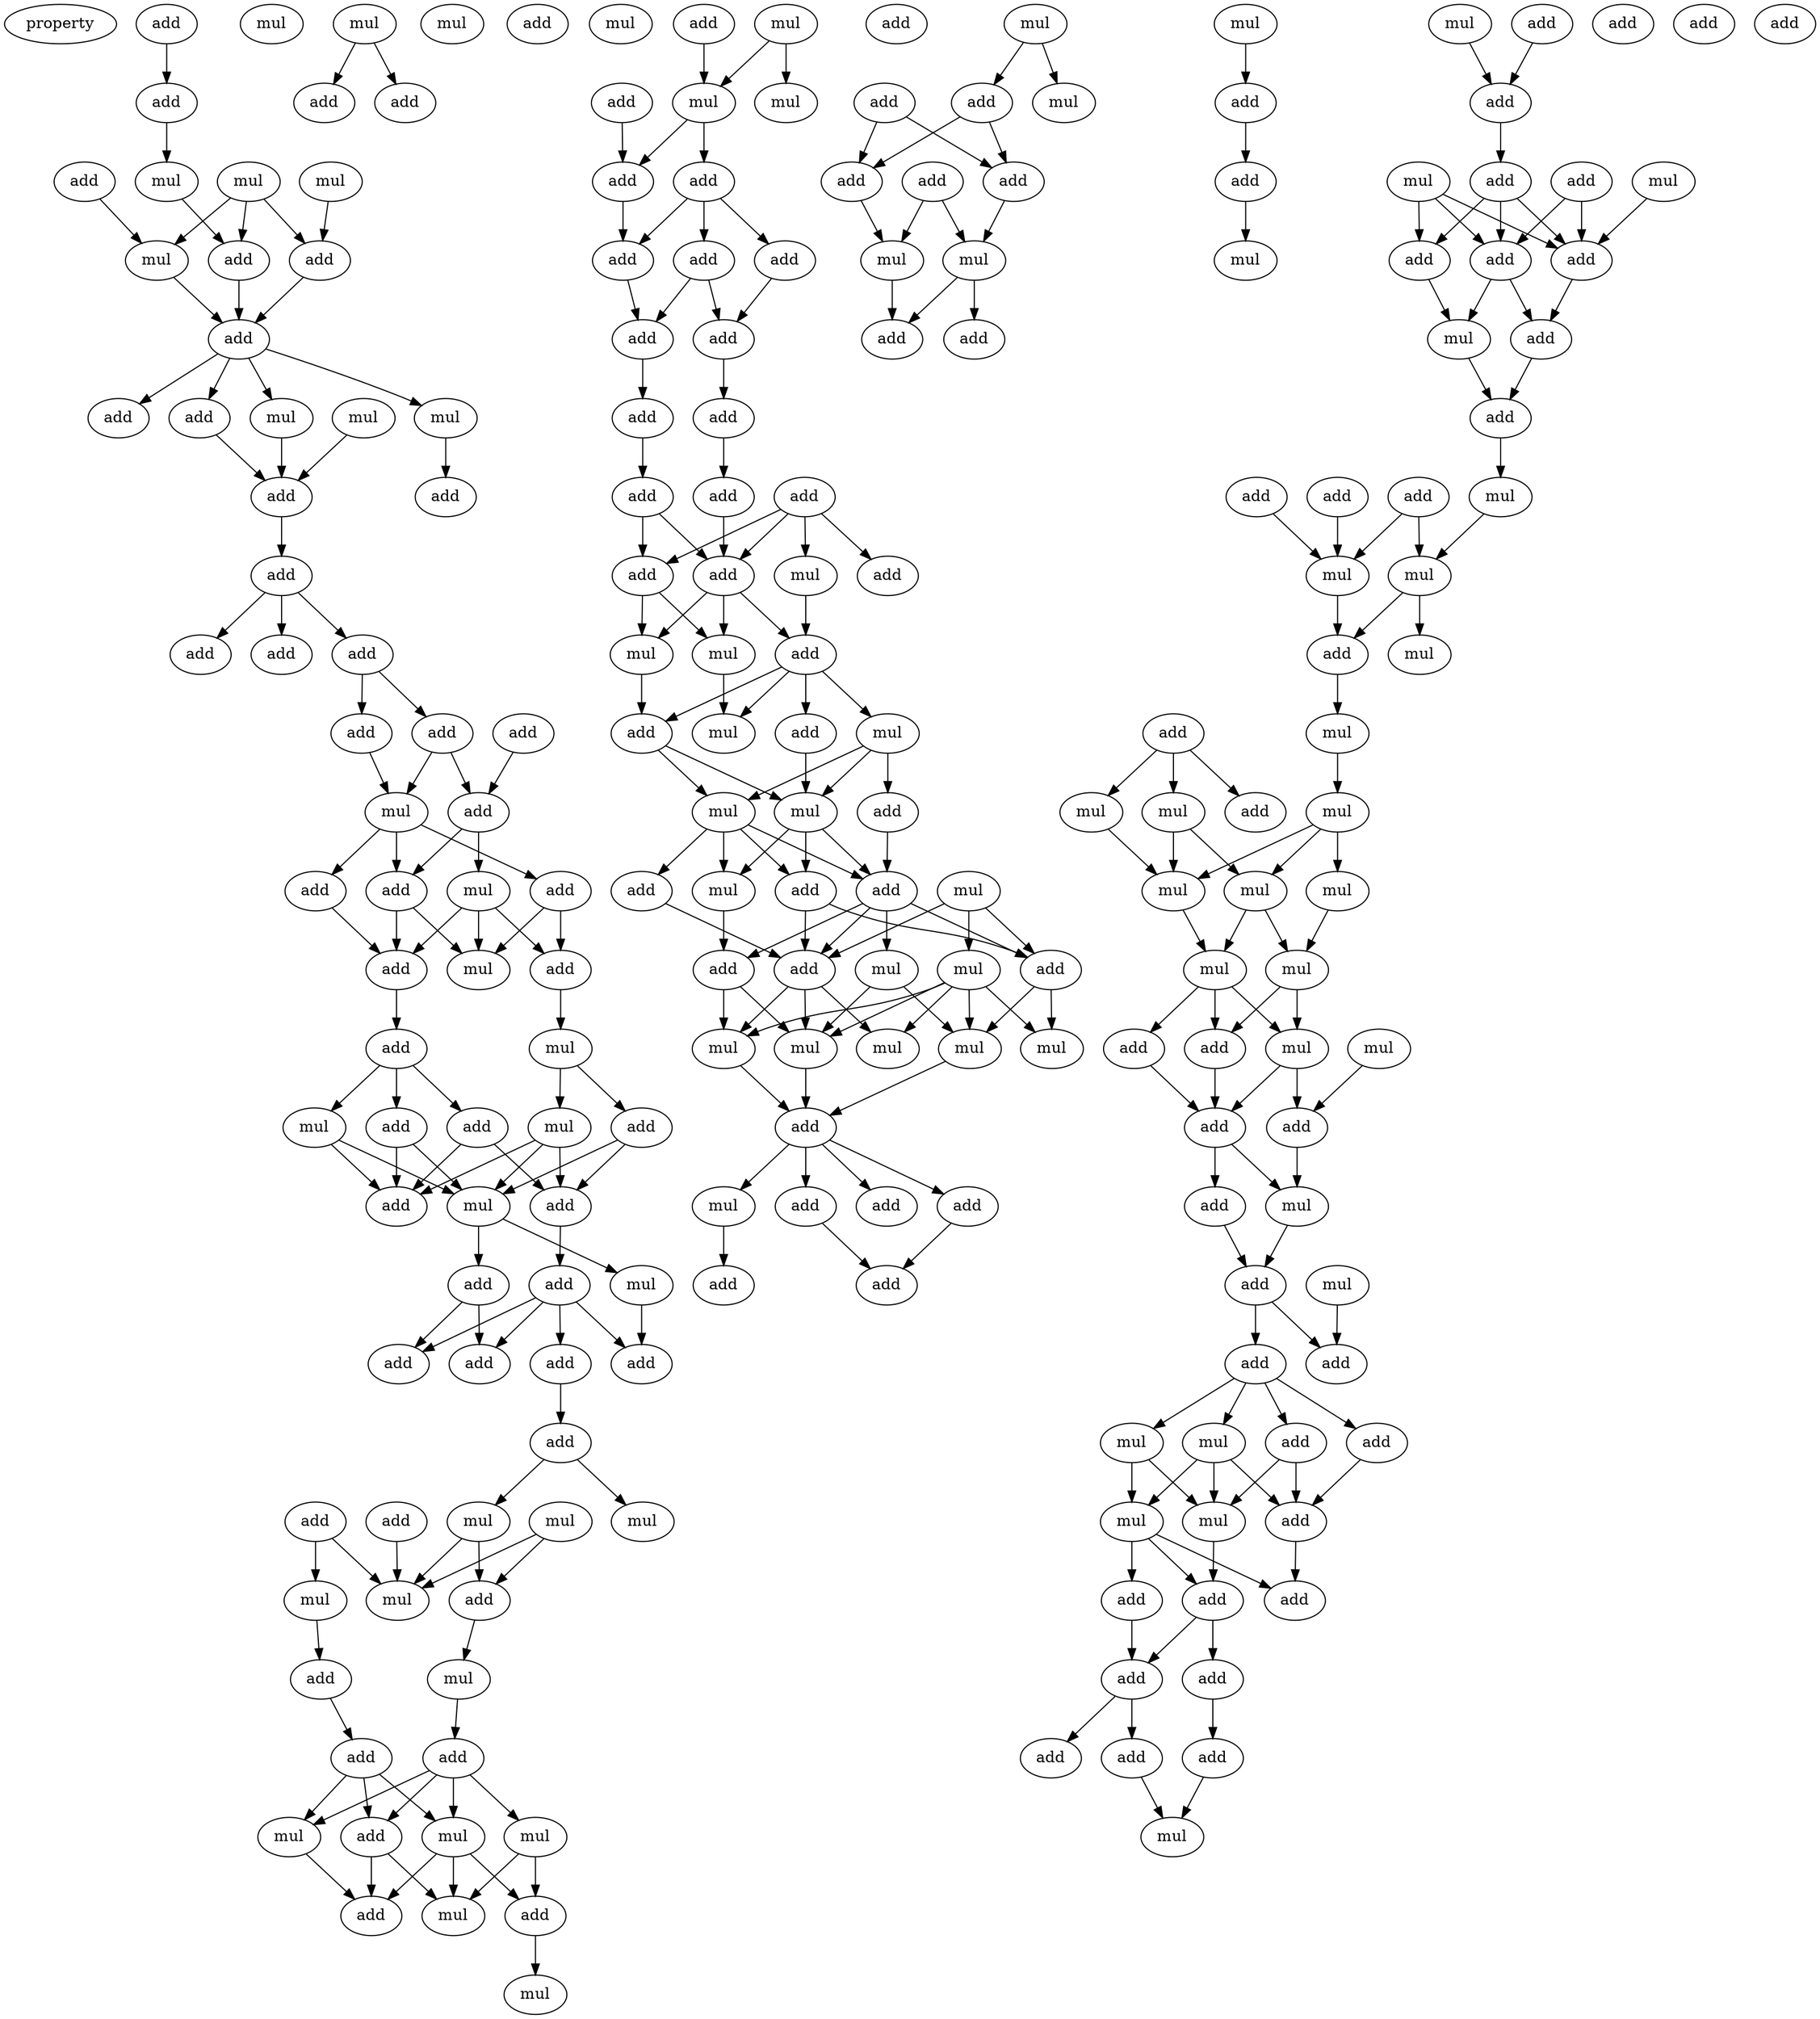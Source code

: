 digraph {
    node [fontcolor=black]
    property [mul=2,lf=1.5]
    0 [ label = add ];
    1 [ label = add ];
    2 [ label = mul ];
    3 [ label = mul ];
    4 [ label = mul ];
    5 [ label = add ];
    6 [ label = mul ];
    7 [ label = mul ];
    8 [ label = add ];
    9 [ label = add ];
    10 [ label = add ];
    11 [ label = add ];
    12 [ label = mul ];
    13 [ label = mul ];
    14 [ label = mul ];
    15 [ label = add ];
    16 [ label = add ];
    17 [ label = add ];
    18 [ label = add ];
    19 [ label = add ];
    20 [ label = add ];
    21 [ label = add ];
    22 [ label = mul ];
    23 [ label = add ];
    24 [ label = add ];
    25 [ label = add ];
    26 [ label = add ];
    27 [ label = add ];
    28 [ label = add ];
    29 [ label = mul ];
    30 [ label = add ];
    31 [ label = add ];
    32 [ label = mul ];
    33 [ label = add ];
    34 [ label = mul ];
    35 [ label = mul ];
    36 [ label = add ];
    37 [ label = add ];
    38 [ label = add ];
    39 [ label = mul ];
    40 [ label = add ];
    41 [ label = add ];
    42 [ label = mul ];
    43 [ label = mul ];
    44 [ label = add ];
    45 [ label = add ];
    46 [ label = mul ];
    47 [ label = add ];
    48 [ label = add ];
    49 [ label = add ];
    50 [ label = mul ];
    51 [ label = add ];
    52 [ label = add ];
    53 [ label = add ];
    54 [ label = add ];
    55 [ label = add ];
    56 [ label = add ];
    57 [ label = mul ];
    58 [ label = add ];
    59 [ label = mul ];
    60 [ label = mul ];
    61 [ label = mul ];
    62 [ label = mul ];
    63 [ label = add ];
    64 [ label = add ];
    65 [ label = add ];
    66 [ label = mul ];
    67 [ label = add ];
    68 [ label = add ];
    69 [ label = mul ];
    70 [ label = mul ];
    71 [ label = mul ];
    72 [ label = add ];
    73 [ label = add ];
    74 [ label = mul ];
    75 [ label = mul ];
    76 [ label = add ];
    77 [ label = mul ];
    78 [ label = add ];
    79 [ label = mul ];
    80 [ label = add ];
    81 [ label = mul ];
    82 [ label = add ];
    83 [ label = mul ];
    84 [ label = add ];
    85 [ label = add ];
    86 [ label = add ];
    87 [ label = add ];
    88 [ label = add ];
    89 [ label = add ];
    90 [ label = add ];
    91 [ label = add ];
    92 [ label = add ];
    93 [ label = add ];
    94 [ label = add ];
    95 [ label = add ];
    96 [ label = mul ];
    97 [ label = add ];
    98 [ label = add ];
    99 [ label = add ];
    100 [ label = mul ];
    101 [ label = mul ];
    102 [ label = add ];
    103 [ label = add ];
    104 [ label = mul ];
    105 [ label = mul ];
    106 [ label = add ];
    107 [ label = add ];
    108 [ label = mul ];
    109 [ label = mul ];
    110 [ label = add ];
    111 [ label = mul ];
    112 [ label = mul ];
    113 [ label = add ];
    114 [ label = add ];
    115 [ label = add ];
    116 [ label = mul ];
    117 [ label = add ];
    118 [ label = mul ];
    119 [ label = add ];
    120 [ label = mul ];
    121 [ label = mul ];
    122 [ label = mul ];
    123 [ label = mul ];
    124 [ label = mul ];
    125 [ label = add ];
    126 [ label = mul ];
    127 [ label = add ];
    128 [ label = add ];
    129 [ label = add ];
    130 [ label = add ];
    131 [ label = add ];
    132 [ label = mul ];
    133 [ label = add ];
    134 [ label = add ];
    135 [ label = mul ];
    136 [ label = add ];
    137 [ label = add ];
    138 [ label = add ];
    139 [ label = mul ];
    140 [ label = mul ];
    141 [ label = mul ];
    142 [ label = add ];
    143 [ label = add ];
    144 [ label = add ];
    145 [ label = add ];
    146 [ label = mul ];
    147 [ label = mul ];
    148 [ label = add ];
    149 [ label = add ];
    150 [ label = mul ];
    151 [ label = mul ];
    152 [ label = add ];
    153 [ label = add ];
    154 [ label = add ];
    155 [ label = add ];
    156 [ label = add ];
    157 [ label = mul ];
    158 [ label = add ];
    159 [ label = add ];
    160 [ label = add ];
    161 [ label = add ];
    162 [ label = mul ];
    163 [ label = add ];
    164 [ label = add ];
    165 [ label = mul ];
    166 [ label = mul ];
    167 [ label = add ];
    168 [ label = mul ];
    169 [ label = add ];
    170 [ label = mul ];
    171 [ label = mul ];
    172 [ label = mul ];
    173 [ label = add ];
    174 [ label = mul ];
    175 [ label = mul ];
    176 [ label = mul ];
    177 [ label = mul ];
    178 [ label = mul ];
    179 [ label = mul ];
    180 [ label = add ];
    181 [ label = add ];
    182 [ label = mul ];
    183 [ label = mul ];
    184 [ label = add ];
    185 [ label = add ];
    186 [ label = mul ];
    187 [ label = add ];
    188 [ label = add ];
    189 [ label = mul ];
    190 [ label = add ];
    191 [ label = add ];
    192 [ label = add ];
    193 [ label = add ];
    194 [ label = mul ];
    195 [ label = mul ];
    196 [ label = mul ];
    197 [ label = mul ];
    198 [ label = add ];
    199 [ label = add ];
    200 [ label = add ];
    201 [ label = add ];
    202 [ label = add ];
    203 [ label = add ];
    204 [ label = add ];
    205 [ label = add ];
    206 [ label = add ];
    207 [ label = add ];
    208 [ label = add ];
    209 [ label = mul ];
    0 -> 1 [ name = 0 ];
    1 -> 3 [ name = 1 ];
    3 -> 8 [ name = 2 ];
    4 -> 9 [ name = 3 ];
    5 -> 7 [ name = 4 ];
    6 -> 7 [ name = 5 ];
    6 -> 8 [ name = 6 ];
    6 -> 9 [ name = 7 ];
    7 -> 10 [ name = 8 ];
    8 -> 10 [ name = 9 ];
    9 -> 10 [ name = 10 ];
    10 -> 11 [ name = 11 ];
    10 -> 12 [ name = 12 ];
    10 -> 14 [ name = 13 ];
    10 -> 15 [ name = 14 ];
    11 -> 16 [ name = 15 ];
    12 -> 16 [ name = 16 ];
    13 -> 16 [ name = 17 ];
    14 -> 17 [ name = 18 ];
    16 -> 18 [ name = 19 ];
    18 -> 19 [ name = 20 ];
    18 -> 20 [ name = 21 ];
    18 -> 21 [ name = 22 ];
    21 -> 23 [ name = 23 ];
    21 -> 25 [ name = 24 ];
    22 -> 26 [ name = 25 ];
    22 -> 27 [ name = 26 ];
    23 -> 29 [ name = 27 ];
    24 -> 28 [ name = 28 ];
    25 -> 28 [ name = 29 ];
    25 -> 29 [ name = 30 ];
    28 -> 31 [ name = 31 ];
    28 -> 34 [ name = 32 ];
    29 -> 30 [ name = 33 ];
    29 -> 31 [ name = 34 ];
    29 -> 33 [ name = 35 ];
    30 -> 37 [ name = 36 ];
    31 -> 35 [ name = 37 ];
    31 -> 37 [ name = 38 ];
    33 -> 35 [ name = 39 ];
    33 -> 36 [ name = 40 ];
    34 -> 35 [ name = 41 ];
    34 -> 36 [ name = 42 ];
    34 -> 37 [ name = 43 ];
    36 -> 39 [ name = 44 ];
    37 -> 38 [ name = 45 ];
    38 -> 40 [ name = 46 ];
    38 -> 41 [ name = 47 ];
    38 -> 42 [ name = 48 ];
    39 -> 43 [ name = 49 ];
    39 -> 44 [ name = 50 ];
    40 -> 45 [ name = 51 ];
    40 -> 47 [ name = 52 ];
    41 -> 45 [ name = 53 ];
    41 -> 46 [ name = 54 ];
    42 -> 45 [ name = 55 ];
    42 -> 46 [ name = 56 ];
    43 -> 45 [ name = 57 ];
    43 -> 46 [ name = 58 ];
    43 -> 47 [ name = 59 ];
    44 -> 46 [ name = 60 ];
    44 -> 47 [ name = 61 ];
    46 -> 48 [ name = 62 ];
    46 -> 50 [ name = 63 ];
    47 -> 49 [ name = 64 ];
    48 -> 52 [ name = 65 ];
    48 -> 53 [ name = 66 ];
    49 -> 51 [ name = 67 ];
    49 -> 52 [ name = 68 ];
    49 -> 53 [ name = 69 ];
    49 -> 54 [ name = 70 ];
    50 -> 51 [ name = 71 ];
    54 -> 55 [ name = 72 ];
    55 -> 59 [ name = 73 ];
    55 -> 60 [ name = 74 ];
    56 -> 61 [ name = 75 ];
    56 -> 62 [ name = 76 ];
    57 -> 61 [ name = 77 ];
    57 -> 63 [ name = 78 ];
    58 -> 61 [ name = 79 ];
    59 -> 61 [ name = 80 ];
    59 -> 63 [ name = 81 ];
    62 -> 65 [ name = 82 ];
    63 -> 66 [ name = 83 ];
    65 -> 67 [ name = 84 ];
    66 -> 68 [ name = 85 ];
    67 -> 69 [ name = 86 ];
    67 -> 71 [ name = 87 ];
    67 -> 72 [ name = 88 ];
    68 -> 69 [ name = 89 ];
    68 -> 70 [ name = 90 ];
    68 -> 71 [ name = 91 ];
    68 -> 72 [ name = 92 ];
    69 -> 73 [ name = 93 ];
    69 -> 75 [ name = 94 ];
    69 -> 76 [ name = 95 ];
    70 -> 75 [ name = 96 ];
    70 -> 76 [ name = 97 ];
    71 -> 73 [ name = 98 ];
    72 -> 73 [ name = 99 ];
    72 -> 75 [ name = 100 ];
    76 -> 77 [ name = 101 ];
    78 -> 81 [ name = 102 ];
    79 -> 81 [ name = 103 ];
    79 -> 83 [ name = 104 ];
    80 -> 85 [ name = 105 ];
    81 -> 84 [ name = 106 ];
    81 -> 85 [ name = 107 ];
    84 -> 86 [ name = 108 ];
    84 -> 87 [ name = 109 ];
    84 -> 88 [ name = 110 ];
    85 -> 86 [ name = 111 ];
    86 -> 90 [ name = 112 ];
    87 -> 89 [ name = 113 ];
    87 -> 90 [ name = 114 ];
    88 -> 89 [ name = 115 ];
    89 -> 91 [ name = 116 ];
    90 -> 92 [ name = 117 ];
    91 -> 95 [ name = 118 ];
    92 -> 93 [ name = 119 ];
    93 -> 97 [ name = 120 ];
    93 -> 99 [ name = 121 ];
    94 -> 96 [ name = 122 ];
    94 -> 97 [ name = 123 ];
    94 -> 98 [ name = 124 ];
    94 -> 99 [ name = 125 ];
    95 -> 97 [ name = 126 ];
    96 -> 102 [ name = 127 ];
    97 -> 100 [ name = 128 ];
    97 -> 101 [ name = 129 ];
    97 -> 102 [ name = 130 ];
    99 -> 100 [ name = 131 ];
    99 -> 101 [ name = 132 ];
    100 -> 103 [ name = 133 ];
    101 -> 104 [ name = 134 ];
    102 -> 103 [ name = 135 ];
    102 -> 104 [ name = 136 ];
    102 -> 105 [ name = 137 ];
    102 -> 106 [ name = 138 ];
    103 -> 108 [ name = 139 ];
    103 -> 109 [ name = 140 ];
    105 -> 107 [ name = 141 ];
    105 -> 108 [ name = 142 ];
    105 -> 109 [ name = 143 ];
    106 -> 108 [ name = 144 ];
    107 -> 114 [ name = 145 ];
    108 -> 111 [ name = 146 ];
    108 -> 113 [ name = 147 ];
    108 -> 114 [ name = 148 ];
    109 -> 110 [ name = 149 ];
    109 -> 111 [ name = 150 ];
    109 -> 113 [ name = 151 ];
    109 -> 114 [ name = 152 ];
    110 -> 117 [ name = 153 ];
    111 -> 115 [ name = 154 ];
    112 -> 116 [ name = 155 ];
    112 -> 117 [ name = 156 ];
    112 -> 119 [ name = 157 ];
    113 -> 117 [ name = 158 ];
    113 -> 119 [ name = 159 ];
    114 -> 115 [ name = 160 ];
    114 -> 117 [ name = 161 ];
    114 -> 118 [ name = 162 ];
    114 -> 119 [ name = 163 ];
    115 -> 123 [ name = 164 ];
    115 -> 124 [ name = 165 ];
    116 -> 120 [ name = 166 ];
    116 -> 121 [ name = 167 ];
    116 -> 122 [ name = 168 ];
    116 -> 123 [ name = 169 ];
    116 -> 124 [ name = 170 ];
    117 -> 122 [ name = 171 ];
    117 -> 123 [ name = 172 ];
    117 -> 124 [ name = 173 ];
    118 -> 120 [ name = 174 ];
    118 -> 124 [ name = 175 ];
    119 -> 120 [ name = 176 ];
    119 -> 121 [ name = 177 ];
    120 -> 125 [ name = 178 ];
    123 -> 125 [ name = 179 ];
    124 -> 125 [ name = 180 ];
    125 -> 126 [ name = 181 ];
    125 -> 127 [ name = 182 ];
    125 -> 128 [ name = 183 ];
    125 -> 129 [ name = 184 ];
    126 -> 131 [ name = 185 ];
    127 -> 130 [ name = 186 ];
    129 -> 130 [ name = 187 ];
    132 -> 134 [ name = 188 ];
    132 -> 135 [ name = 189 ];
    133 -> 136 [ name = 190 ];
    133 -> 138 [ name = 191 ];
    134 -> 136 [ name = 192 ];
    134 -> 138 [ name = 193 ];
    136 -> 139 [ name = 194 ];
    137 -> 139 [ name = 195 ];
    137 -> 140 [ name = 196 ];
    138 -> 140 [ name = 197 ];
    139 -> 142 [ name = 198 ];
    139 -> 143 [ name = 199 ];
    140 -> 142 [ name = 200 ];
    141 -> 144 [ name = 201 ];
    144 -> 145 [ name = 202 ];
    145 -> 146 [ name = 203 ];
    147 -> 149 [ name = 204 ];
    148 -> 149 [ name = 205 ];
    149 -> 153 [ name = 206 ];
    150 -> 154 [ name = 207 ];
    150 -> 155 [ name = 208 ];
    150 -> 156 [ name = 209 ];
    151 -> 156 [ name = 210 ];
    152 -> 154 [ name = 211 ];
    152 -> 156 [ name = 212 ];
    153 -> 154 [ name = 213 ];
    153 -> 155 [ name = 214 ];
    153 -> 156 [ name = 215 ];
    154 -> 157 [ name = 216 ];
    154 -> 158 [ name = 217 ];
    155 -> 157 [ name = 218 ];
    156 -> 158 [ name = 219 ];
    157 -> 159 [ name = 220 ];
    158 -> 159 [ name = 221 ];
    159 -> 162 [ name = 222 ];
    161 -> 165 [ name = 223 ];
    162 -> 166 [ name = 224 ];
    163 -> 165 [ name = 225 ];
    164 -> 165 [ name = 226 ];
    164 -> 166 [ name = 227 ];
    165 -> 167 [ name = 228 ];
    166 -> 167 [ name = 229 ];
    166 -> 168 [ name = 230 ];
    167 -> 170 [ name = 231 ];
    169 -> 172 [ name = 232 ];
    169 -> 173 [ name = 233 ];
    169 -> 174 [ name = 234 ];
    170 -> 171 [ name = 235 ];
    171 -> 175 [ name = 236 ];
    171 -> 176 [ name = 237 ];
    171 -> 177 [ name = 238 ];
    172 -> 175 [ name = 239 ];
    172 -> 176 [ name = 240 ];
    174 -> 175 [ name = 241 ];
    175 -> 179 [ name = 242 ];
    176 -> 178 [ name = 243 ];
    176 -> 179 [ name = 244 ];
    177 -> 178 [ name = 245 ];
    178 -> 181 [ name = 246 ];
    178 -> 182 [ name = 247 ];
    179 -> 180 [ name = 248 ];
    179 -> 181 [ name = 249 ];
    179 -> 182 [ name = 250 ];
    180 -> 184 [ name = 251 ];
    181 -> 184 [ name = 252 ];
    182 -> 184 [ name = 253 ];
    182 -> 185 [ name = 254 ];
    183 -> 185 [ name = 255 ];
    184 -> 186 [ name = 256 ];
    184 -> 187 [ name = 257 ];
    185 -> 186 [ name = 258 ];
    186 -> 188 [ name = 259 ];
    187 -> 188 [ name = 260 ];
    188 -> 190 [ name = 261 ];
    188 -> 191 [ name = 262 ];
    189 -> 191 [ name = 263 ];
    190 -> 192 [ name = 264 ];
    190 -> 193 [ name = 265 ];
    190 -> 194 [ name = 266 ];
    190 -> 195 [ name = 267 ];
    192 -> 196 [ name = 268 ];
    192 -> 198 [ name = 269 ];
    193 -> 198 [ name = 270 ];
    194 -> 196 [ name = 271 ];
    194 -> 197 [ name = 272 ];
    194 -> 198 [ name = 273 ];
    195 -> 196 [ name = 274 ];
    195 -> 197 [ name = 275 ];
    196 -> 200 [ name = 276 ];
    197 -> 199 [ name = 277 ];
    197 -> 200 [ name = 278 ];
    197 -> 201 [ name = 279 ];
    198 -> 199 [ name = 280 ];
    200 -> 202 [ name = 281 ];
    200 -> 203 [ name = 282 ];
    201 -> 203 [ name = 283 ];
    202 -> 206 [ name = 284 ];
    203 -> 204 [ name = 285 ];
    203 -> 205 [ name = 286 ];
    205 -> 209 [ name = 287 ];
    206 -> 209 [ name = 288 ];
}
